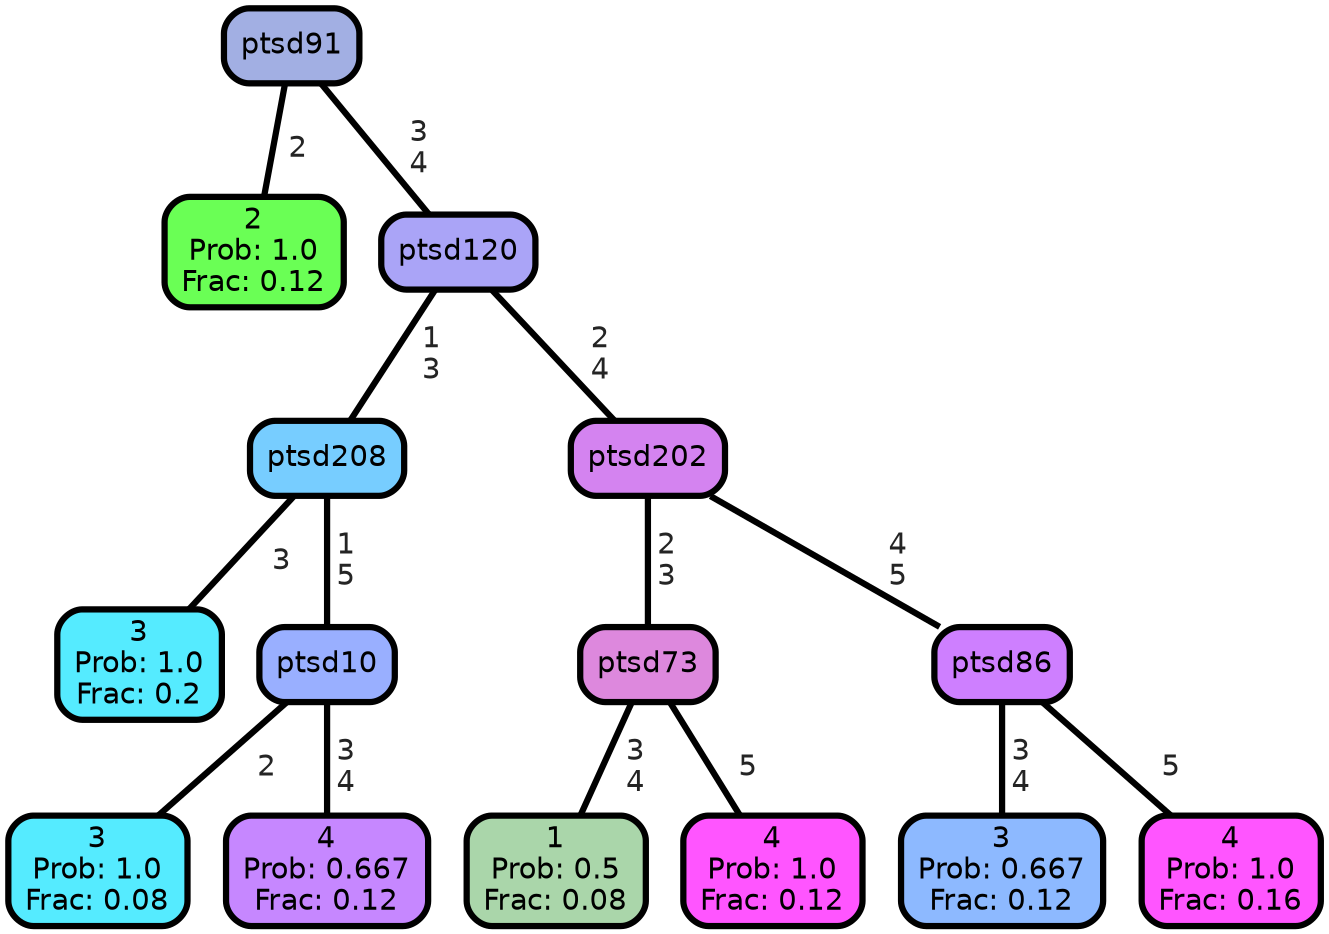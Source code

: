 graph Tree {
node [shape=box, style="filled, rounded",color="black",penwidth="3",fontcolor="black",                 fontname=helvetica] ;
graph [ranksep="0 equally", splines=straight,                 bgcolor=transparent, dpi=200] ;
edge [fontname=helvetica, fontweight=bold,fontcolor=grey14,color=black] ;
0 [label="2
Prob: 1.0
Frac: 0.12", fillcolor="#6aff55"] ;
1 [label="ptsd91", fillcolor="#a2afe3"] ;
2 [label="3
Prob: 1.0
Frac: 0.2", fillcolor="#55ebff"] ;
3 [label="ptsd208", fillcolor="#77cdff"] ;
4 [label="3
Prob: 1.0
Frac: 0.08", fillcolor="#55ebff"] ;
5 [label="ptsd10", fillcolor="#99afff"] ;
6 [label="4
Prob: 0.667
Frac: 0.12", fillcolor="#c687ff"] ;
7 [label="ptsd120", fillcolor="#aaa4f7"] ;
8 [label="1
Prob: 0.5
Frac: 0.08", fillcolor="#aad6aa"] ;
9 [label="ptsd73", fillcolor="#dd88dd"] ;
10 [label="4
Prob: 1.0
Frac: 0.12", fillcolor="#ff55ff"] ;
11 [label="ptsd202", fillcolor="#d483f0"] ;
12 [label="3
Prob: 0.667
Frac: 0.12", fillcolor="#8db9ff"] ;
13 [label="ptsd86", fillcolor="#ce7fff"] ;
14 [label="4
Prob: 1.0
Frac: 0.16", fillcolor="#ff55ff"] ;
1 -- 0 [label=" 2",penwidth=3] ;
1 -- 7 [label=" 3\n 4",penwidth=3] ;
3 -- 2 [label=" 3",penwidth=3] ;
3 -- 5 [label=" 1\n 5",penwidth=3] ;
5 -- 4 [label=" 2",penwidth=3] ;
5 -- 6 [label=" 3\n 4",penwidth=3] ;
7 -- 3 [label=" 1\n 3",penwidth=3] ;
7 -- 11 [label=" 2\n 4",penwidth=3] ;
9 -- 8 [label=" 3\n 4",penwidth=3] ;
9 -- 10 [label=" 5",penwidth=3] ;
11 -- 9 [label=" 2\n 3",penwidth=3] ;
11 -- 13 [label=" 4\n 5",penwidth=3] ;
13 -- 12 [label=" 3\n 4",penwidth=3] ;
13 -- 14 [label=" 5",penwidth=3] ;
{rank = same;}}